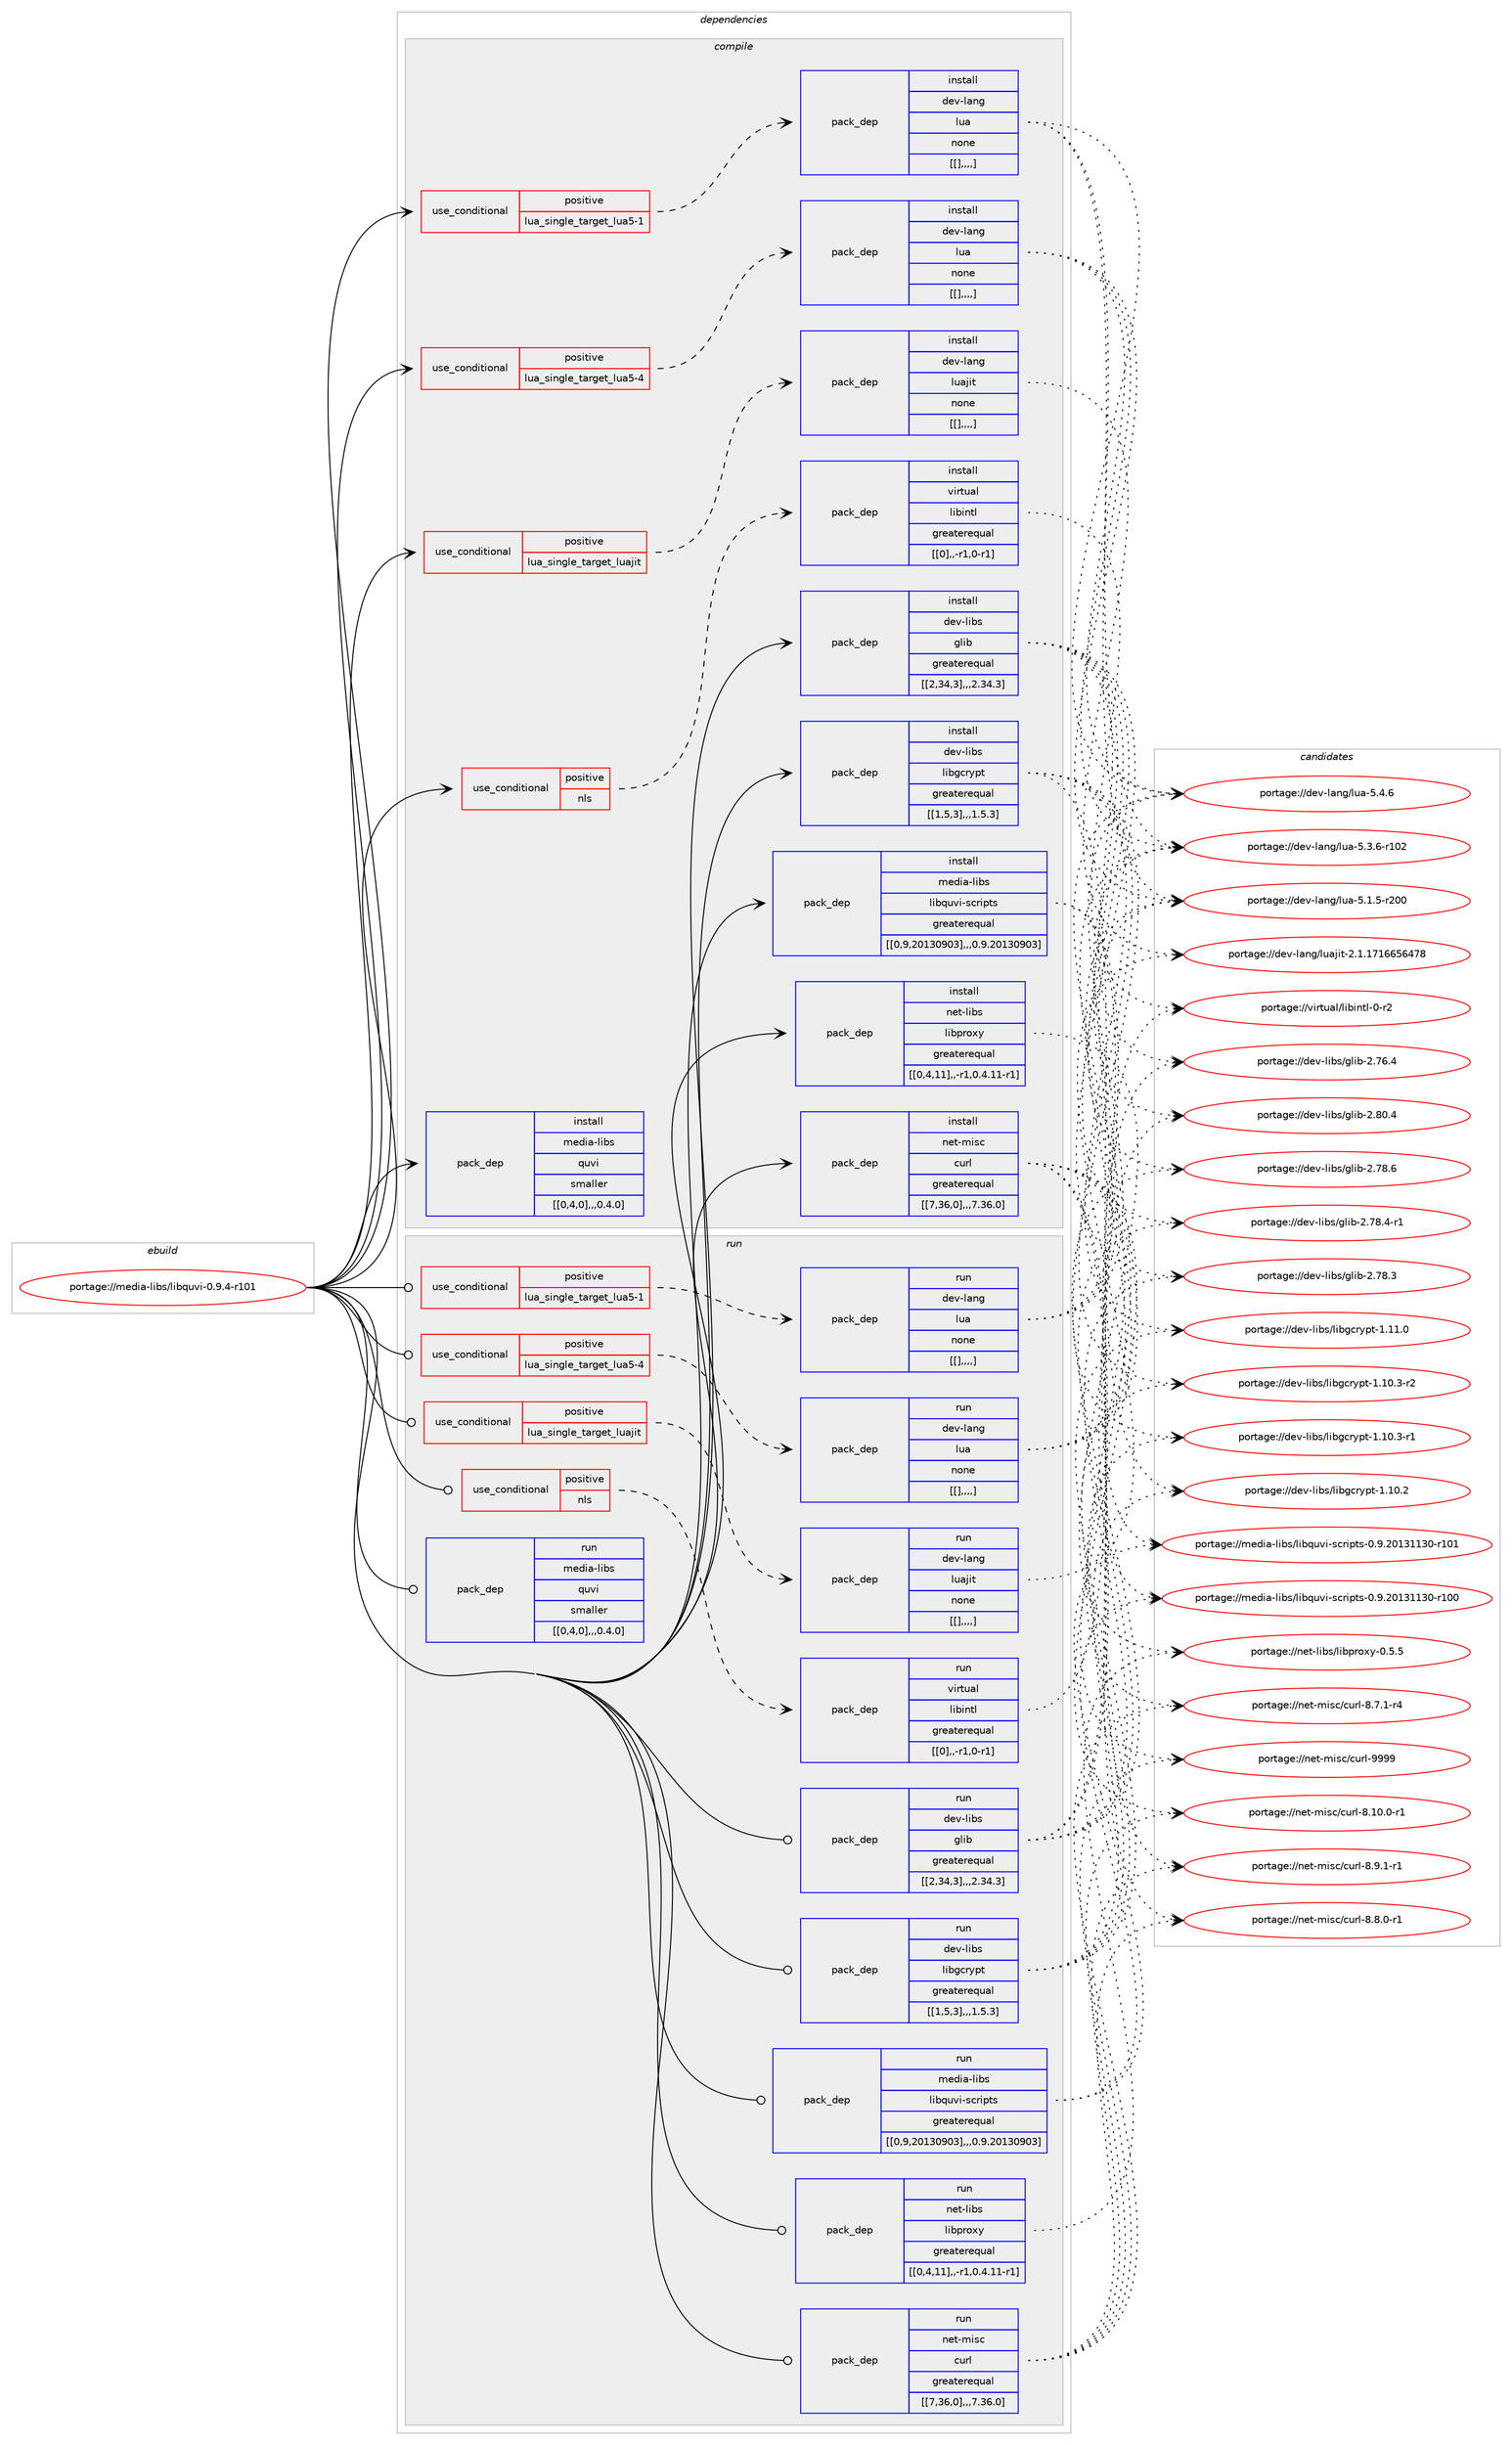 digraph prolog {

# *************
# Graph options
# *************

newrank=true;
concentrate=true;
compound=true;
graph [rankdir=LR,fontname=Helvetica,fontsize=10,ranksep=1.5];#, ranksep=2.5, nodesep=0.2];
edge  [arrowhead=vee];
node  [fontname=Helvetica,fontsize=10];

# **********
# The ebuild
# **********

subgraph cluster_leftcol {
color=gray;
label=<<i>ebuild</i>>;
id [label="portage://media-libs/libquvi-0.9.4-r101", color=red, width=4, href="../media-libs/libquvi-0.9.4-r101.svg"];
}

# ****************
# The dependencies
# ****************

subgraph cluster_midcol {
color=gray;
label=<<i>dependencies</i>>;
subgraph cluster_compile {
fillcolor="#eeeeee";
style=filled;
label=<<i>compile</i>>;
subgraph cond79191 {
dependency316082 [label=<<TABLE BORDER="0" CELLBORDER="1" CELLSPACING="0" CELLPADDING="4"><TR><TD ROWSPAN="3" CELLPADDING="10">use_conditional</TD></TR><TR><TD>positive</TD></TR><TR><TD>lua_single_target_lua5-1</TD></TR></TABLE>>, shape=none, color=red];
subgraph pack234357 {
dependency316083 [label=<<TABLE BORDER="0" CELLBORDER="1" CELLSPACING="0" CELLPADDING="4" WIDTH="220"><TR><TD ROWSPAN="6" CELLPADDING="30">pack_dep</TD></TR><TR><TD WIDTH="110">install</TD></TR><TR><TD>dev-lang</TD></TR><TR><TD>lua</TD></TR><TR><TD>none</TD></TR><TR><TD>[[],,,,]</TD></TR></TABLE>>, shape=none, color=blue];
}
dependency316082:e -> dependency316083:w [weight=20,style="dashed",arrowhead="vee"];
}
id:e -> dependency316082:w [weight=20,style="solid",arrowhead="vee"];
subgraph cond79192 {
dependency316084 [label=<<TABLE BORDER="0" CELLBORDER="1" CELLSPACING="0" CELLPADDING="4"><TR><TD ROWSPAN="3" CELLPADDING="10">use_conditional</TD></TR><TR><TD>positive</TD></TR><TR><TD>lua_single_target_lua5-4</TD></TR></TABLE>>, shape=none, color=red];
subgraph pack234358 {
dependency316085 [label=<<TABLE BORDER="0" CELLBORDER="1" CELLSPACING="0" CELLPADDING="4" WIDTH="220"><TR><TD ROWSPAN="6" CELLPADDING="30">pack_dep</TD></TR><TR><TD WIDTH="110">install</TD></TR><TR><TD>dev-lang</TD></TR><TR><TD>lua</TD></TR><TR><TD>none</TD></TR><TR><TD>[[],,,,]</TD></TR></TABLE>>, shape=none, color=blue];
}
dependency316084:e -> dependency316085:w [weight=20,style="dashed",arrowhead="vee"];
}
id:e -> dependency316084:w [weight=20,style="solid",arrowhead="vee"];
subgraph cond79193 {
dependency316086 [label=<<TABLE BORDER="0" CELLBORDER="1" CELLSPACING="0" CELLPADDING="4"><TR><TD ROWSPAN="3" CELLPADDING="10">use_conditional</TD></TR><TR><TD>positive</TD></TR><TR><TD>lua_single_target_luajit</TD></TR></TABLE>>, shape=none, color=red];
subgraph pack234359 {
dependency316087 [label=<<TABLE BORDER="0" CELLBORDER="1" CELLSPACING="0" CELLPADDING="4" WIDTH="220"><TR><TD ROWSPAN="6" CELLPADDING="30">pack_dep</TD></TR><TR><TD WIDTH="110">install</TD></TR><TR><TD>dev-lang</TD></TR><TR><TD>luajit</TD></TR><TR><TD>none</TD></TR><TR><TD>[[],,,,]</TD></TR></TABLE>>, shape=none, color=blue];
}
dependency316086:e -> dependency316087:w [weight=20,style="dashed",arrowhead="vee"];
}
id:e -> dependency316086:w [weight=20,style="solid",arrowhead="vee"];
subgraph cond79194 {
dependency316088 [label=<<TABLE BORDER="0" CELLBORDER="1" CELLSPACING="0" CELLPADDING="4"><TR><TD ROWSPAN="3" CELLPADDING="10">use_conditional</TD></TR><TR><TD>positive</TD></TR><TR><TD>nls</TD></TR></TABLE>>, shape=none, color=red];
subgraph pack234360 {
dependency316089 [label=<<TABLE BORDER="0" CELLBORDER="1" CELLSPACING="0" CELLPADDING="4" WIDTH="220"><TR><TD ROWSPAN="6" CELLPADDING="30">pack_dep</TD></TR><TR><TD WIDTH="110">install</TD></TR><TR><TD>virtual</TD></TR><TR><TD>libintl</TD></TR><TR><TD>greaterequal</TD></TR><TR><TD>[[0],,-r1,0-r1]</TD></TR></TABLE>>, shape=none, color=blue];
}
dependency316088:e -> dependency316089:w [weight=20,style="dashed",arrowhead="vee"];
}
id:e -> dependency316088:w [weight=20,style="solid",arrowhead="vee"];
subgraph pack234361 {
dependency316090 [label=<<TABLE BORDER="0" CELLBORDER="1" CELLSPACING="0" CELLPADDING="4" WIDTH="220"><TR><TD ROWSPAN="6" CELLPADDING="30">pack_dep</TD></TR><TR><TD WIDTH="110">install</TD></TR><TR><TD>dev-libs</TD></TR><TR><TD>glib</TD></TR><TR><TD>greaterequal</TD></TR><TR><TD>[[2,34,3],,,2.34.3]</TD></TR></TABLE>>, shape=none, color=blue];
}
id:e -> dependency316090:w [weight=20,style="solid",arrowhead="vee"];
subgraph pack234362 {
dependency316091 [label=<<TABLE BORDER="0" CELLBORDER="1" CELLSPACING="0" CELLPADDING="4" WIDTH="220"><TR><TD ROWSPAN="6" CELLPADDING="30">pack_dep</TD></TR><TR><TD WIDTH="110">install</TD></TR><TR><TD>dev-libs</TD></TR><TR><TD>libgcrypt</TD></TR><TR><TD>greaterequal</TD></TR><TR><TD>[[1,5,3],,,1.5.3]</TD></TR></TABLE>>, shape=none, color=blue];
}
id:e -> dependency316091:w [weight=20,style="solid",arrowhead="vee"];
subgraph pack234363 {
dependency316092 [label=<<TABLE BORDER="0" CELLBORDER="1" CELLSPACING="0" CELLPADDING="4" WIDTH="220"><TR><TD ROWSPAN="6" CELLPADDING="30">pack_dep</TD></TR><TR><TD WIDTH="110">install</TD></TR><TR><TD>media-libs</TD></TR><TR><TD>libquvi-scripts</TD></TR><TR><TD>greaterequal</TD></TR><TR><TD>[[0,9,20130903],,,0.9.20130903]</TD></TR></TABLE>>, shape=none, color=blue];
}
id:e -> dependency316092:w [weight=20,style="solid",arrowhead="vee"];
subgraph pack234364 {
dependency316093 [label=<<TABLE BORDER="0" CELLBORDER="1" CELLSPACING="0" CELLPADDING="4" WIDTH="220"><TR><TD ROWSPAN="6" CELLPADDING="30">pack_dep</TD></TR><TR><TD WIDTH="110">install</TD></TR><TR><TD>net-libs</TD></TR><TR><TD>libproxy</TD></TR><TR><TD>greaterequal</TD></TR><TR><TD>[[0,4,11],,-r1,0.4.11-r1]</TD></TR></TABLE>>, shape=none, color=blue];
}
id:e -> dependency316093:w [weight=20,style="solid",arrowhead="vee"];
subgraph pack234365 {
dependency316094 [label=<<TABLE BORDER="0" CELLBORDER="1" CELLSPACING="0" CELLPADDING="4" WIDTH="220"><TR><TD ROWSPAN="6" CELLPADDING="30">pack_dep</TD></TR><TR><TD WIDTH="110">install</TD></TR><TR><TD>net-misc</TD></TR><TR><TD>curl</TD></TR><TR><TD>greaterequal</TD></TR><TR><TD>[[7,36,0],,,7.36.0]</TD></TR></TABLE>>, shape=none, color=blue];
}
id:e -> dependency316094:w [weight=20,style="solid",arrowhead="vee"];
subgraph pack234366 {
dependency316095 [label=<<TABLE BORDER="0" CELLBORDER="1" CELLSPACING="0" CELLPADDING="4" WIDTH="220"><TR><TD ROWSPAN="6" CELLPADDING="30">pack_dep</TD></TR><TR><TD WIDTH="110">install</TD></TR><TR><TD>media-libs</TD></TR><TR><TD>quvi</TD></TR><TR><TD>smaller</TD></TR><TR><TD>[[0,4,0],,,0.4.0]</TD></TR></TABLE>>, shape=none, color=blue];
}
id:e -> dependency316095:w [weight=20,style="solid",arrowhead="vee"];
}
subgraph cluster_compileandrun {
fillcolor="#eeeeee";
style=filled;
label=<<i>compile and run</i>>;
}
subgraph cluster_run {
fillcolor="#eeeeee";
style=filled;
label=<<i>run</i>>;
subgraph cond79195 {
dependency316096 [label=<<TABLE BORDER="0" CELLBORDER="1" CELLSPACING="0" CELLPADDING="4"><TR><TD ROWSPAN="3" CELLPADDING="10">use_conditional</TD></TR><TR><TD>positive</TD></TR><TR><TD>lua_single_target_lua5-1</TD></TR></TABLE>>, shape=none, color=red];
subgraph pack234367 {
dependency316097 [label=<<TABLE BORDER="0" CELLBORDER="1" CELLSPACING="0" CELLPADDING="4" WIDTH="220"><TR><TD ROWSPAN="6" CELLPADDING="30">pack_dep</TD></TR><TR><TD WIDTH="110">run</TD></TR><TR><TD>dev-lang</TD></TR><TR><TD>lua</TD></TR><TR><TD>none</TD></TR><TR><TD>[[],,,,]</TD></TR></TABLE>>, shape=none, color=blue];
}
dependency316096:e -> dependency316097:w [weight=20,style="dashed",arrowhead="vee"];
}
id:e -> dependency316096:w [weight=20,style="solid",arrowhead="odot"];
subgraph cond79196 {
dependency316098 [label=<<TABLE BORDER="0" CELLBORDER="1" CELLSPACING="0" CELLPADDING="4"><TR><TD ROWSPAN="3" CELLPADDING="10">use_conditional</TD></TR><TR><TD>positive</TD></TR><TR><TD>lua_single_target_lua5-4</TD></TR></TABLE>>, shape=none, color=red];
subgraph pack234368 {
dependency316099 [label=<<TABLE BORDER="0" CELLBORDER="1" CELLSPACING="0" CELLPADDING="4" WIDTH="220"><TR><TD ROWSPAN="6" CELLPADDING="30">pack_dep</TD></TR><TR><TD WIDTH="110">run</TD></TR><TR><TD>dev-lang</TD></TR><TR><TD>lua</TD></TR><TR><TD>none</TD></TR><TR><TD>[[],,,,]</TD></TR></TABLE>>, shape=none, color=blue];
}
dependency316098:e -> dependency316099:w [weight=20,style="dashed",arrowhead="vee"];
}
id:e -> dependency316098:w [weight=20,style="solid",arrowhead="odot"];
subgraph cond79197 {
dependency316100 [label=<<TABLE BORDER="0" CELLBORDER="1" CELLSPACING="0" CELLPADDING="4"><TR><TD ROWSPAN="3" CELLPADDING="10">use_conditional</TD></TR><TR><TD>positive</TD></TR><TR><TD>lua_single_target_luajit</TD></TR></TABLE>>, shape=none, color=red];
subgraph pack234369 {
dependency316101 [label=<<TABLE BORDER="0" CELLBORDER="1" CELLSPACING="0" CELLPADDING="4" WIDTH="220"><TR><TD ROWSPAN="6" CELLPADDING="30">pack_dep</TD></TR><TR><TD WIDTH="110">run</TD></TR><TR><TD>dev-lang</TD></TR><TR><TD>luajit</TD></TR><TR><TD>none</TD></TR><TR><TD>[[],,,,]</TD></TR></TABLE>>, shape=none, color=blue];
}
dependency316100:e -> dependency316101:w [weight=20,style="dashed",arrowhead="vee"];
}
id:e -> dependency316100:w [weight=20,style="solid",arrowhead="odot"];
subgraph cond79198 {
dependency316102 [label=<<TABLE BORDER="0" CELLBORDER="1" CELLSPACING="0" CELLPADDING="4"><TR><TD ROWSPAN="3" CELLPADDING="10">use_conditional</TD></TR><TR><TD>positive</TD></TR><TR><TD>nls</TD></TR></TABLE>>, shape=none, color=red];
subgraph pack234370 {
dependency316103 [label=<<TABLE BORDER="0" CELLBORDER="1" CELLSPACING="0" CELLPADDING="4" WIDTH="220"><TR><TD ROWSPAN="6" CELLPADDING="30">pack_dep</TD></TR><TR><TD WIDTH="110">run</TD></TR><TR><TD>virtual</TD></TR><TR><TD>libintl</TD></TR><TR><TD>greaterequal</TD></TR><TR><TD>[[0],,-r1,0-r1]</TD></TR></TABLE>>, shape=none, color=blue];
}
dependency316102:e -> dependency316103:w [weight=20,style="dashed",arrowhead="vee"];
}
id:e -> dependency316102:w [weight=20,style="solid",arrowhead="odot"];
subgraph pack234371 {
dependency316104 [label=<<TABLE BORDER="0" CELLBORDER="1" CELLSPACING="0" CELLPADDING="4" WIDTH="220"><TR><TD ROWSPAN="6" CELLPADDING="30">pack_dep</TD></TR><TR><TD WIDTH="110">run</TD></TR><TR><TD>dev-libs</TD></TR><TR><TD>glib</TD></TR><TR><TD>greaterequal</TD></TR><TR><TD>[[2,34,3],,,2.34.3]</TD></TR></TABLE>>, shape=none, color=blue];
}
id:e -> dependency316104:w [weight=20,style="solid",arrowhead="odot"];
subgraph pack234372 {
dependency316105 [label=<<TABLE BORDER="0" CELLBORDER="1" CELLSPACING="0" CELLPADDING="4" WIDTH="220"><TR><TD ROWSPAN="6" CELLPADDING="30">pack_dep</TD></TR><TR><TD WIDTH="110">run</TD></TR><TR><TD>dev-libs</TD></TR><TR><TD>libgcrypt</TD></TR><TR><TD>greaterequal</TD></TR><TR><TD>[[1,5,3],,,1.5.3]</TD></TR></TABLE>>, shape=none, color=blue];
}
id:e -> dependency316105:w [weight=20,style="solid",arrowhead="odot"];
subgraph pack234373 {
dependency316106 [label=<<TABLE BORDER="0" CELLBORDER="1" CELLSPACING="0" CELLPADDING="4" WIDTH="220"><TR><TD ROWSPAN="6" CELLPADDING="30">pack_dep</TD></TR><TR><TD WIDTH="110">run</TD></TR><TR><TD>media-libs</TD></TR><TR><TD>libquvi-scripts</TD></TR><TR><TD>greaterequal</TD></TR><TR><TD>[[0,9,20130903],,,0.9.20130903]</TD></TR></TABLE>>, shape=none, color=blue];
}
id:e -> dependency316106:w [weight=20,style="solid",arrowhead="odot"];
subgraph pack234374 {
dependency316107 [label=<<TABLE BORDER="0" CELLBORDER="1" CELLSPACING="0" CELLPADDING="4" WIDTH="220"><TR><TD ROWSPAN="6" CELLPADDING="30">pack_dep</TD></TR><TR><TD WIDTH="110">run</TD></TR><TR><TD>net-libs</TD></TR><TR><TD>libproxy</TD></TR><TR><TD>greaterequal</TD></TR><TR><TD>[[0,4,11],,-r1,0.4.11-r1]</TD></TR></TABLE>>, shape=none, color=blue];
}
id:e -> dependency316107:w [weight=20,style="solid",arrowhead="odot"];
subgraph pack234375 {
dependency316108 [label=<<TABLE BORDER="0" CELLBORDER="1" CELLSPACING="0" CELLPADDING="4" WIDTH="220"><TR><TD ROWSPAN="6" CELLPADDING="30">pack_dep</TD></TR><TR><TD WIDTH="110">run</TD></TR><TR><TD>net-misc</TD></TR><TR><TD>curl</TD></TR><TR><TD>greaterequal</TD></TR><TR><TD>[[7,36,0],,,7.36.0]</TD></TR></TABLE>>, shape=none, color=blue];
}
id:e -> dependency316108:w [weight=20,style="solid",arrowhead="odot"];
subgraph pack234376 {
dependency316109 [label=<<TABLE BORDER="0" CELLBORDER="1" CELLSPACING="0" CELLPADDING="4" WIDTH="220"><TR><TD ROWSPAN="6" CELLPADDING="30">pack_dep</TD></TR><TR><TD WIDTH="110">run</TD></TR><TR><TD>media-libs</TD></TR><TR><TD>quvi</TD></TR><TR><TD>smaller</TD></TR><TR><TD>[[0,4,0],,,0.4.0]</TD></TR></TABLE>>, shape=none, color=blue];
}
id:e -> dependency316109:w [weight=20,style="solid",arrowhead="odot"];
}
}

# **************
# The candidates
# **************

subgraph cluster_choices {
rank=same;
color=gray;
label=<<i>candidates</i>>;

subgraph choice234357 {
color=black;
nodesep=1;
choice10010111845108971101034710811797455346524654 [label="portage://dev-lang/lua-5.4.6", color=red, width=4,href="../dev-lang/lua-5.4.6.svg"];
choice1001011184510897110103471081179745534651465445114494850 [label="portage://dev-lang/lua-5.3.6-r102", color=red, width=4,href="../dev-lang/lua-5.3.6-r102.svg"];
choice1001011184510897110103471081179745534649465345114504848 [label="portage://dev-lang/lua-5.1.5-r200", color=red, width=4,href="../dev-lang/lua-5.1.5-r200.svg"];
dependency316083:e -> choice10010111845108971101034710811797455346524654:w [style=dotted,weight="100"];
dependency316083:e -> choice1001011184510897110103471081179745534651465445114494850:w [style=dotted,weight="100"];
dependency316083:e -> choice1001011184510897110103471081179745534649465345114504848:w [style=dotted,weight="100"];
}
subgraph choice234358 {
color=black;
nodesep=1;
choice10010111845108971101034710811797455346524654 [label="portage://dev-lang/lua-5.4.6", color=red, width=4,href="../dev-lang/lua-5.4.6.svg"];
choice1001011184510897110103471081179745534651465445114494850 [label="portage://dev-lang/lua-5.3.6-r102", color=red, width=4,href="../dev-lang/lua-5.3.6-r102.svg"];
choice1001011184510897110103471081179745534649465345114504848 [label="portage://dev-lang/lua-5.1.5-r200", color=red, width=4,href="../dev-lang/lua-5.1.5-r200.svg"];
dependency316085:e -> choice10010111845108971101034710811797455346524654:w [style=dotted,weight="100"];
dependency316085:e -> choice1001011184510897110103471081179745534651465445114494850:w [style=dotted,weight="100"];
dependency316085:e -> choice1001011184510897110103471081179745534649465345114504848:w [style=dotted,weight="100"];
}
subgraph choice234359 {
color=black;
nodesep=1;
choice10010111845108971101034710811797106105116455046494649554954545354525556 [label="portage://dev-lang/luajit-2.1.1716656478", color=red, width=4,href="../dev-lang/luajit-2.1.1716656478.svg"];
dependency316087:e -> choice10010111845108971101034710811797106105116455046494649554954545354525556:w [style=dotted,weight="100"];
}
subgraph choice234360 {
color=black;
nodesep=1;
choice11810511411611797108471081059810511011610845484511450 [label="portage://virtual/libintl-0-r2", color=red, width=4,href="../virtual/libintl-0-r2.svg"];
dependency316089:e -> choice11810511411611797108471081059810511011610845484511450:w [style=dotted,weight="100"];
}
subgraph choice234361 {
color=black;
nodesep=1;
choice1001011184510810598115471031081059845504656484652 [label="portage://dev-libs/glib-2.80.4", color=red, width=4,href="../dev-libs/glib-2.80.4.svg"];
choice1001011184510810598115471031081059845504655564654 [label="portage://dev-libs/glib-2.78.6", color=red, width=4,href="../dev-libs/glib-2.78.6.svg"];
choice10010111845108105981154710310810598455046555646524511449 [label="portage://dev-libs/glib-2.78.4-r1", color=red, width=4,href="../dev-libs/glib-2.78.4-r1.svg"];
choice1001011184510810598115471031081059845504655564651 [label="portage://dev-libs/glib-2.78.3", color=red, width=4,href="../dev-libs/glib-2.78.3.svg"];
choice1001011184510810598115471031081059845504655544652 [label="portage://dev-libs/glib-2.76.4", color=red, width=4,href="../dev-libs/glib-2.76.4.svg"];
dependency316090:e -> choice1001011184510810598115471031081059845504656484652:w [style=dotted,weight="100"];
dependency316090:e -> choice1001011184510810598115471031081059845504655564654:w [style=dotted,weight="100"];
dependency316090:e -> choice10010111845108105981154710310810598455046555646524511449:w [style=dotted,weight="100"];
dependency316090:e -> choice1001011184510810598115471031081059845504655564651:w [style=dotted,weight="100"];
dependency316090:e -> choice1001011184510810598115471031081059845504655544652:w [style=dotted,weight="100"];
}
subgraph choice234362 {
color=black;
nodesep=1;
choice100101118451081059811547108105981039911412111211645494649494648 [label="portage://dev-libs/libgcrypt-1.11.0", color=red, width=4,href="../dev-libs/libgcrypt-1.11.0.svg"];
choice1001011184510810598115471081059810399114121112116454946494846514511450 [label="portage://dev-libs/libgcrypt-1.10.3-r2", color=red, width=4,href="../dev-libs/libgcrypt-1.10.3-r2.svg"];
choice1001011184510810598115471081059810399114121112116454946494846514511449 [label="portage://dev-libs/libgcrypt-1.10.3-r1", color=red, width=4,href="../dev-libs/libgcrypt-1.10.3-r1.svg"];
choice100101118451081059811547108105981039911412111211645494649484650 [label="portage://dev-libs/libgcrypt-1.10.2", color=red, width=4,href="../dev-libs/libgcrypt-1.10.2.svg"];
dependency316091:e -> choice100101118451081059811547108105981039911412111211645494649494648:w [style=dotted,weight="100"];
dependency316091:e -> choice1001011184510810598115471081059810399114121112116454946494846514511450:w [style=dotted,weight="100"];
dependency316091:e -> choice1001011184510810598115471081059810399114121112116454946494846514511449:w [style=dotted,weight="100"];
dependency316091:e -> choice100101118451081059811547108105981039911412111211645494649484650:w [style=dotted,weight="100"];
}
subgraph choice234363 {
color=black;
nodesep=1;
choice109101100105974510810598115471081059811311711810545115991141051121161154548465746504849514949514845114494849 [label="portage://media-libs/libquvi-scripts-0.9.20131130-r101", color=red, width=4,href="../media-libs/libquvi-scripts-0.9.20131130-r101.svg"];
choice109101100105974510810598115471081059811311711810545115991141051121161154548465746504849514949514845114494848 [label="portage://media-libs/libquvi-scripts-0.9.20131130-r100", color=red, width=4,href="../media-libs/libquvi-scripts-0.9.20131130-r100.svg"];
dependency316092:e -> choice109101100105974510810598115471081059811311711810545115991141051121161154548465746504849514949514845114494849:w [style=dotted,weight="100"];
dependency316092:e -> choice109101100105974510810598115471081059811311711810545115991141051121161154548465746504849514949514845114494848:w [style=dotted,weight="100"];
}
subgraph choice234364 {
color=black;
nodesep=1;
choice11010111645108105981154710810598112114111120121454846534653 [label="portage://net-libs/libproxy-0.5.5", color=red, width=4,href="../net-libs/libproxy-0.5.5.svg"];
dependency316093:e -> choice11010111645108105981154710810598112114111120121454846534653:w [style=dotted,weight="100"];
}
subgraph choice234365 {
color=black;
nodesep=1;
choice110101116451091051159947991171141084557575757 [label="portage://net-misc/curl-9999", color=red, width=4,href="../net-misc/curl-9999.svg"];
choice11010111645109105115994799117114108455646494846484511449 [label="portage://net-misc/curl-8.10.0-r1", color=red, width=4,href="../net-misc/curl-8.10.0-r1.svg"];
choice110101116451091051159947991171141084556465746494511449 [label="portage://net-misc/curl-8.9.1-r1", color=red, width=4,href="../net-misc/curl-8.9.1-r1.svg"];
choice110101116451091051159947991171141084556465646484511449 [label="portage://net-misc/curl-8.8.0-r1", color=red, width=4,href="../net-misc/curl-8.8.0-r1.svg"];
choice110101116451091051159947991171141084556465546494511452 [label="portage://net-misc/curl-8.7.1-r4", color=red, width=4,href="../net-misc/curl-8.7.1-r4.svg"];
dependency316094:e -> choice110101116451091051159947991171141084557575757:w [style=dotted,weight="100"];
dependency316094:e -> choice11010111645109105115994799117114108455646494846484511449:w [style=dotted,weight="100"];
dependency316094:e -> choice110101116451091051159947991171141084556465746494511449:w [style=dotted,weight="100"];
dependency316094:e -> choice110101116451091051159947991171141084556465646484511449:w [style=dotted,weight="100"];
dependency316094:e -> choice110101116451091051159947991171141084556465546494511452:w [style=dotted,weight="100"];
}
subgraph choice234366 {
color=black;
nodesep=1;
}
subgraph choice234367 {
color=black;
nodesep=1;
choice10010111845108971101034710811797455346524654 [label="portage://dev-lang/lua-5.4.6", color=red, width=4,href="../dev-lang/lua-5.4.6.svg"];
choice1001011184510897110103471081179745534651465445114494850 [label="portage://dev-lang/lua-5.3.6-r102", color=red, width=4,href="../dev-lang/lua-5.3.6-r102.svg"];
choice1001011184510897110103471081179745534649465345114504848 [label="portage://dev-lang/lua-5.1.5-r200", color=red, width=4,href="../dev-lang/lua-5.1.5-r200.svg"];
dependency316097:e -> choice10010111845108971101034710811797455346524654:w [style=dotted,weight="100"];
dependency316097:e -> choice1001011184510897110103471081179745534651465445114494850:w [style=dotted,weight="100"];
dependency316097:e -> choice1001011184510897110103471081179745534649465345114504848:w [style=dotted,weight="100"];
}
subgraph choice234368 {
color=black;
nodesep=1;
choice10010111845108971101034710811797455346524654 [label="portage://dev-lang/lua-5.4.6", color=red, width=4,href="../dev-lang/lua-5.4.6.svg"];
choice1001011184510897110103471081179745534651465445114494850 [label="portage://dev-lang/lua-5.3.6-r102", color=red, width=4,href="../dev-lang/lua-5.3.6-r102.svg"];
choice1001011184510897110103471081179745534649465345114504848 [label="portage://dev-lang/lua-5.1.5-r200", color=red, width=4,href="../dev-lang/lua-5.1.5-r200.svg"];
dependency316099:e -> choice10010111845108971101034710811797455346524654:w [style=dotted,weight="100"];
dependency316099:e -> choice1001011184510897110103471081179745534651465445114494850:w [style=dotted,weight="100"];
dependency316099:e -> choice1001011184510897110103471081179745534649465345114504848:w [style=dotted,weight="100"];
}
subgraph choice234369 {
color=black;
nodesep=1;
choice10010111845108971101034710811797106105116455046494649554954545354525556 [label="portage://dev-lang/luajit-2.1.1716656478", color=red, width=4,href="../dev-lang/luajit-2.1.1716656478.svg"];
dependency316101:e -> choice10010111845108971101034710811797106105116455046494649554954545354525556:w [style=dotted,weight="100"];
}
subgraph choice234370 {
color=black;
nodesep=1;
choice11810511411611797108471081059810511011610845484511450 [label="portage://virtual/libintl-0-r2", color=red, width=4,href="../virtual/libintl-0-r2.svg"];
dependency316103:e -> choice11810511411611797108471081059810511011610845484511450:w [style=dotted,weight="100"];
}
subgraph choice234371 {
color=black;
nodesep=1;
choice1001011184510810598115471031081059845504656484652 [label="portage://dev-libs/glib-2.80.4", color=red, width=4,href="../dev-libs/glib-2.80.4.svg"];
choice1001011184510810598115471031081059845504655564654 [label="portage://dev-libs/glib-2.78.6", color=red, width=4,href="../dev-libs/glib-2.78.6.svg"];
choice10010111845108105981154710310810598455046555646524511449 [label="portage://dev-libs/glib-2.78.4-r1", color=red, width=4,href="../dev-libs/glib-2.78.4-r1.svg"];
choice1001011184510810598115471031081059845504655564651 [label="portage://dev-libs/glib-2.78.3", color=red, width=4,href="../dev-libs/glib-2.78.3.svg"];
choice1001011184510810598115471031081059845504655544652 [label="portage://dev-libs/glib-2.76.4", color=red, width=4,href="../dev-libs/glib-2.76.4.svg"];
dependency316104:e -> choice1001011184510810598115471031081059845504656484652:w [style=dotted,weight="100"];
dependency316104:e -> choice1001011184510810598115471031081059845504655564654:w [style=dotted,weight="100"];
dependency316104:e -> choice10010111845108105981154710310810598455046555646524511449:w [style=dotted,weight="100"];
dependency316104:e -> choice1001011184510810598115471031081059845504655564651:w [style=dotted,weight="100"];
dependency316104:e -> choice1001011184510810598115471031081059845504655544652:w [style=dotted,weight="100"];
}
subgraph choice234372 {
color=black;
nodesep=1;
choice100101118451081059811547108105981039911412111211645494649494648 [label="portage://dev-libs/libgcrypt-1.11.0", color=red, width=4,href="../dev-libs/libgcrypt-1.11.0.svg"];
choice1001011184510810598115471081059810399114121112116454946494846514511450 [label="portage://dev-libs/libgcrypt-1.10.3-r2", color=red, width=4,href="../dev-libs/libgcrypt-1.10.3-r2.svg"];
choice1001011184510810598115471081059810399114121112116454946494846514511449 [label="portage://dev-libs/libgcrypt-1.10.3-r1", color=red, width=4,href="../dev-libs/libgcrypt-1.10.3-r1.svg"];
choice100101118451081059811547108105981039911412111211645494649484650 [label="portage://dev-libs/libgcrypt-1.10.2", color=red, width=4,href="../dev-libs/libgcrypt-1.10.2.svg"];
dependency316105:e -> choice100101118451081059811547108105981039911412111211645494649494648:w [style=dotted,weight="100"];
dependency316105:e -> choice1001011184510810598115471081059810399114121112116454946494846514511450:w [style=dotted,weight="100"];
dependency316105:e -> choice1001011184510810598115471081059810399114121112116454946494846514511449:w [style=dotted,weight="100"];
dependency316105:e -> choice100101118451081059811547108105981039911412111211645494649484650:w [style=dotted,weight="100"];
}
subgraph choice234373 {
color=black;
nodesep=1;
choice109101100105974510810598115471081059811311711810545115991141051121161154548465746504849514949514845114494849 [label="portage://media-libs/libquvi-scripts-0.9.20131130-r101", color=red, width=4,href="../media-libs/libquvi-scripts-0.9.20131130-r101.svg"];
choice109101100105974510810598115471081059811311711810545115991141051121161154548465746504849514949514845114494848 [label="portage://media-libs/libquvi-scripts-0.9.20131130-r100", color=red, width=4,href="../media-libs/libquvi-scripts-0.9.20131130-r100.svg"];
dependency316106:e -> choice109101100105974510810598115471081059811311711810545115991141051121161154548465746504849514949514845114494849:w [style=dotted,weight="100"];
dependency316106:e -> choice109101100105974510810598115471081059811311711810545115991141051121161154548465746504849514949514845114494848:w [style=dotted,weight="100"];
}
subgraph choice234374 {
color=black;
nodesep=1;
choice11010111645108105981154710810598112114111120121454846534653 [label="portage://net-libs/libproxy-0.5.5", color=red, width=4,href="../net-libs/libproxy-0.5.5.svg"];
dependency316107:e -> choice11010111645108105981154710810598112114111120121454846534653:w [style=dotted,weight="100"];
}
subgraph choice234375 {
color=black;
nodesep=1;
choice110101116451091051159947991171141084557575757 [label="portage://net-misc/curl-9999", color=red, width=4,href="../net-misc/curl-9999.svg"];
choice11010111645109105115994799117114108455646494846484511449 [label="portage://net-misc/curl-8.10.0-r1", color=red, width=4,href="../net-misc/curl-8.10.0-r1.svg"];
choice110101116451091051159947991171141084556465746494511449 [label="portage://net-misc/curl-8.9.1-r1", color=red, width=4,href="../net-misc/curl-8.9.1-r1.svg"];
choice110101116451091051159947991171141084556465646484511449 [label="portage://net-misc/curl-8.8.0-r1", color=red, width=4,href="../net-misc/curl-8.8.0-r1.svg"];
choice110101116451091051159947991171141084556465546494511452 [label="portage://net-misc/curl-8.7.1-r4", color=red, width=4,href="../net-misc/curl-8.7.1-r4.svg"];
dependency316108:e -> choice110101116451091051159947991171141084557575757:w [style=dotted,weight="100"];
dependency316108:e -> choice11010111645109105115994799117114108455646494846484511449:w [style=dotted,weight="100"];
dependency316108:e -> choice110101116451091051159947991171141084556465746494511449:w [style=dotted,weight="100"];
dependency316108:e -> choice110101116451091051159947991171141084556465646484511449:w [style=dotted,weight="100"];
dependency316108:e -> choice110101116451091051159947991171141084556465546494511452:w [style=dotted,weight="100"];
}
subgraph choice234376 {
color=black;
nodesep=1;
}
}

}
